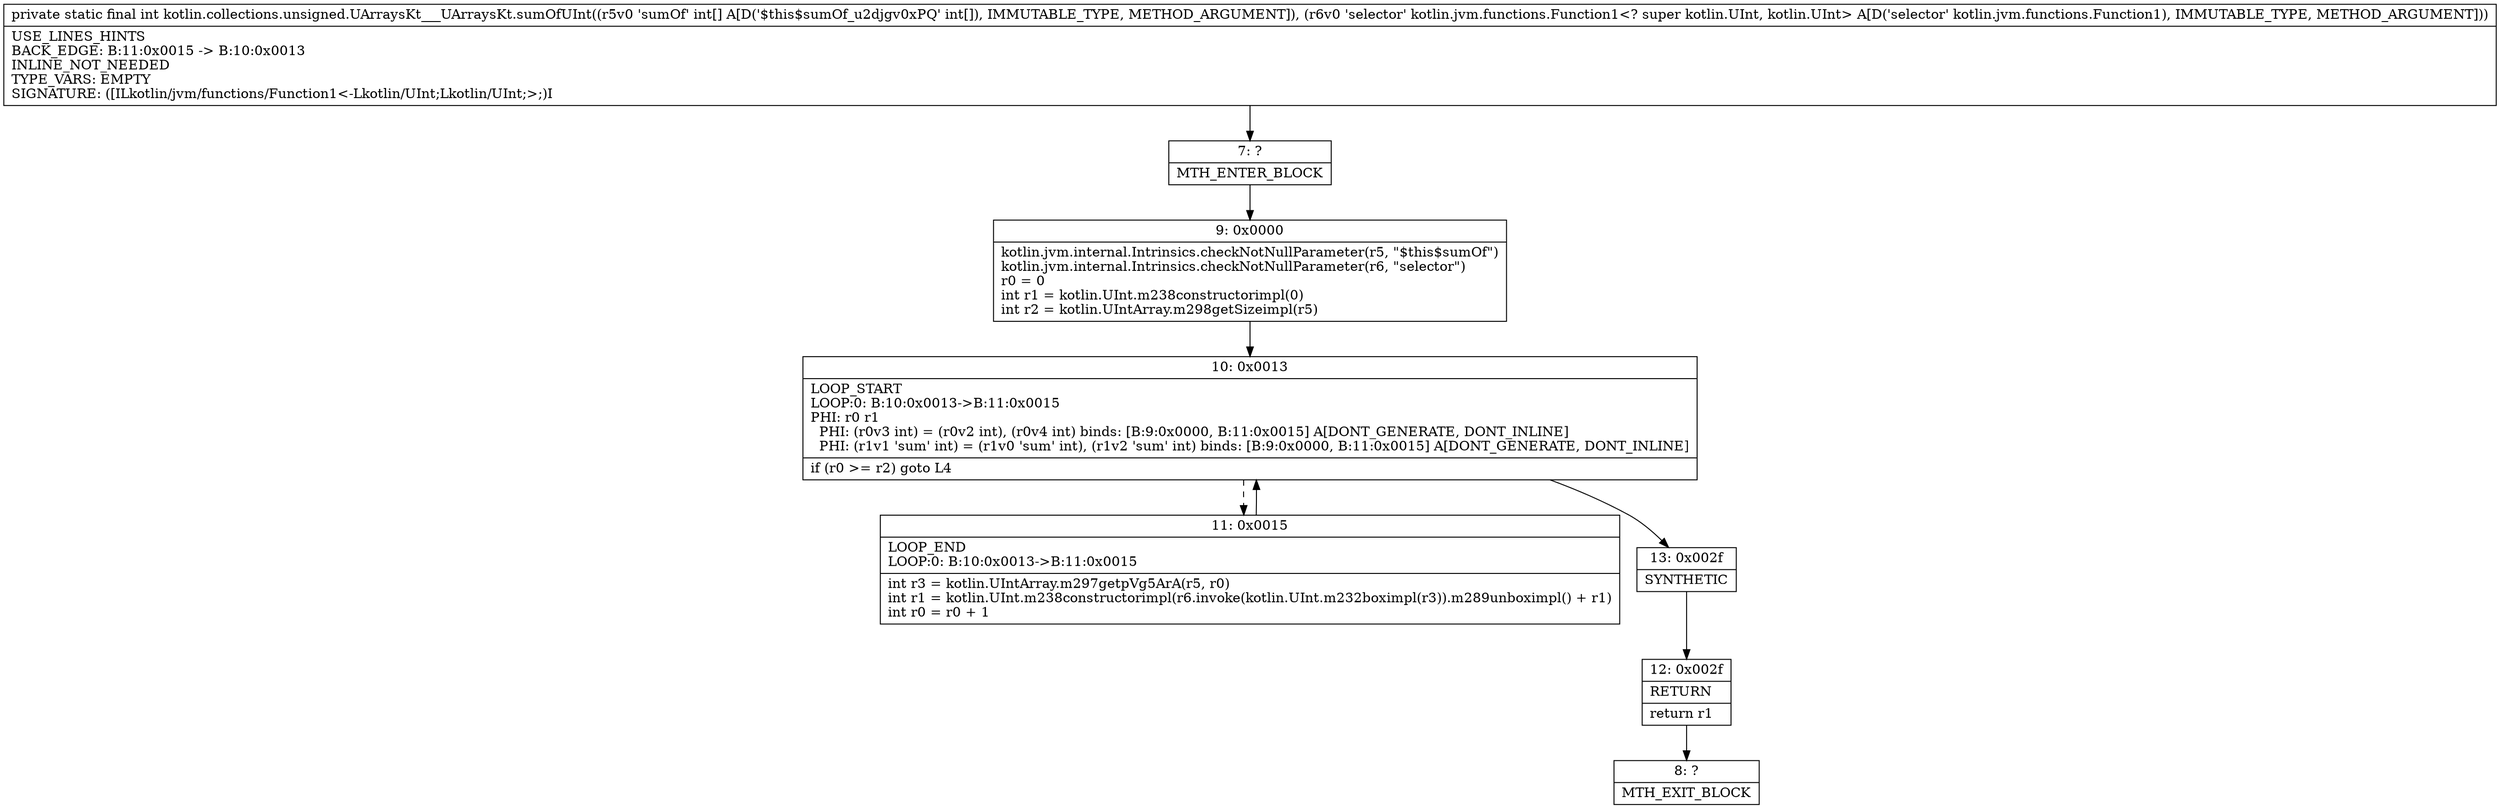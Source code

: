 digraph "CFG forkotlin.collections.unsigned.UArraysKt___UArraysKt.sumOfUInt([ILkotlin\/jvm\/functions\/Function1;)I" {
Node_7 [shape=record,label="{7\:\ ?|MTH_ENTER_BLOCK\l}"];
Node_9 [shape=record,label="{9\:\ 0x0000|kotlin.jvm.internal.Intrinsics.checkNotNullParameter(r5, \"$this$sumOf\")\lkotlin.jvm.internal.Intrinsics.checkNotNullParameter(r6, \"selector\")\lr0 = 0\lint r1 = kotlin.UInt.m238constructorimpl(0)\lint r2 = kotlin.UIntArray.m298getSizeimpl(r5)\l}"];
Node_10 [shape=record,label="{10\:\ 0x0013|LOOP_START\lLOOP:0: B:10:0x0013\-\>B:11:0x0015\lPHI: r0 r1 \l  PHI: (r0v3 int) = (r0v2 int), (r0v4 int) binds: [B:9:0x0000, B:11:0x0015] A[DONT_GENERATE, DONT_INLINE]\l  PHI: (r1v1 'sum' int) = (r1v0 'sum' int), (r1v2 'sum' int) binds: [B:9:0x0000, B:11:0x0015] A[DONT_GENERATE, DONT_INLINE]\l|if (r0 \>= r2) goto L4\l}"];
Node_11 [shape=record,label="{11\:\ 0x0015|LOOP_END\lLOOP:0: B:10:0x0013\-\>B:11:0x0015\l|int r3 = kotlin.UIntArray.m297getpVg5ArA(r5, r0)\lint r1 = kotlin.UInt.m238constructorimpl(r6.invoke(kotlin.UInt.m232boximpl(r3)).m289unboximpl() + r1)\lint r0 = r0 + 1\l}"];
Node_13 [shape=record,label="{13\:\ 0x002f|SYNTHETIC\l}"];
Node_12 [shape=record,label="{12\:\ 0x002f|RETURN\l|return r1\l}"];
Node_8 [shape=record,label="{8\:\ ?|MTH_EXIT_BLOCK\l}"];
MethodNode[shape=record,label="{private static final int kotlin.collections.unsigned.UArraysKt___UArraysKt.sumOfUInt((r5v0 'sumOf' int[] A[D('$this$sumOf_u2djgv0xPQ' int[]), IMMUTABLE_TYPE, METHOD_ARGUMENT]), (r6v0 'selector' kotlin.jvm.functions.Function1\<? super kotlin.UInt, kotlin.UInt\> A[D('selector' kotlin.jvm.functions.Function1), IMMUTABLE_TYPE, METHOD_ARGUMENT]))  | USE_LINES_HINTS\lBACK_EDGE: B:11:0x0015 \-\> B:10:0x0013\lINLINE_NOT_NEEDED\lTYPE_VARS: EMPTY\lSIGNATURE: ([ILkotlin\/jvm\/functions\/Function1\<\-Lkotlin\/UInt;Lkotlin\/UInt;\>;)I\l}"];
MethodNode -> Node_7;Node_7 -> Node_9;
Node_9 -> Node_10;
Node_10 -> Node_11[style=dashed];
Node_10 -> Node_13;
Node_11 -> Node_10;
Node_13 -> Node_12;
Node_12 -> Node_8;
}

